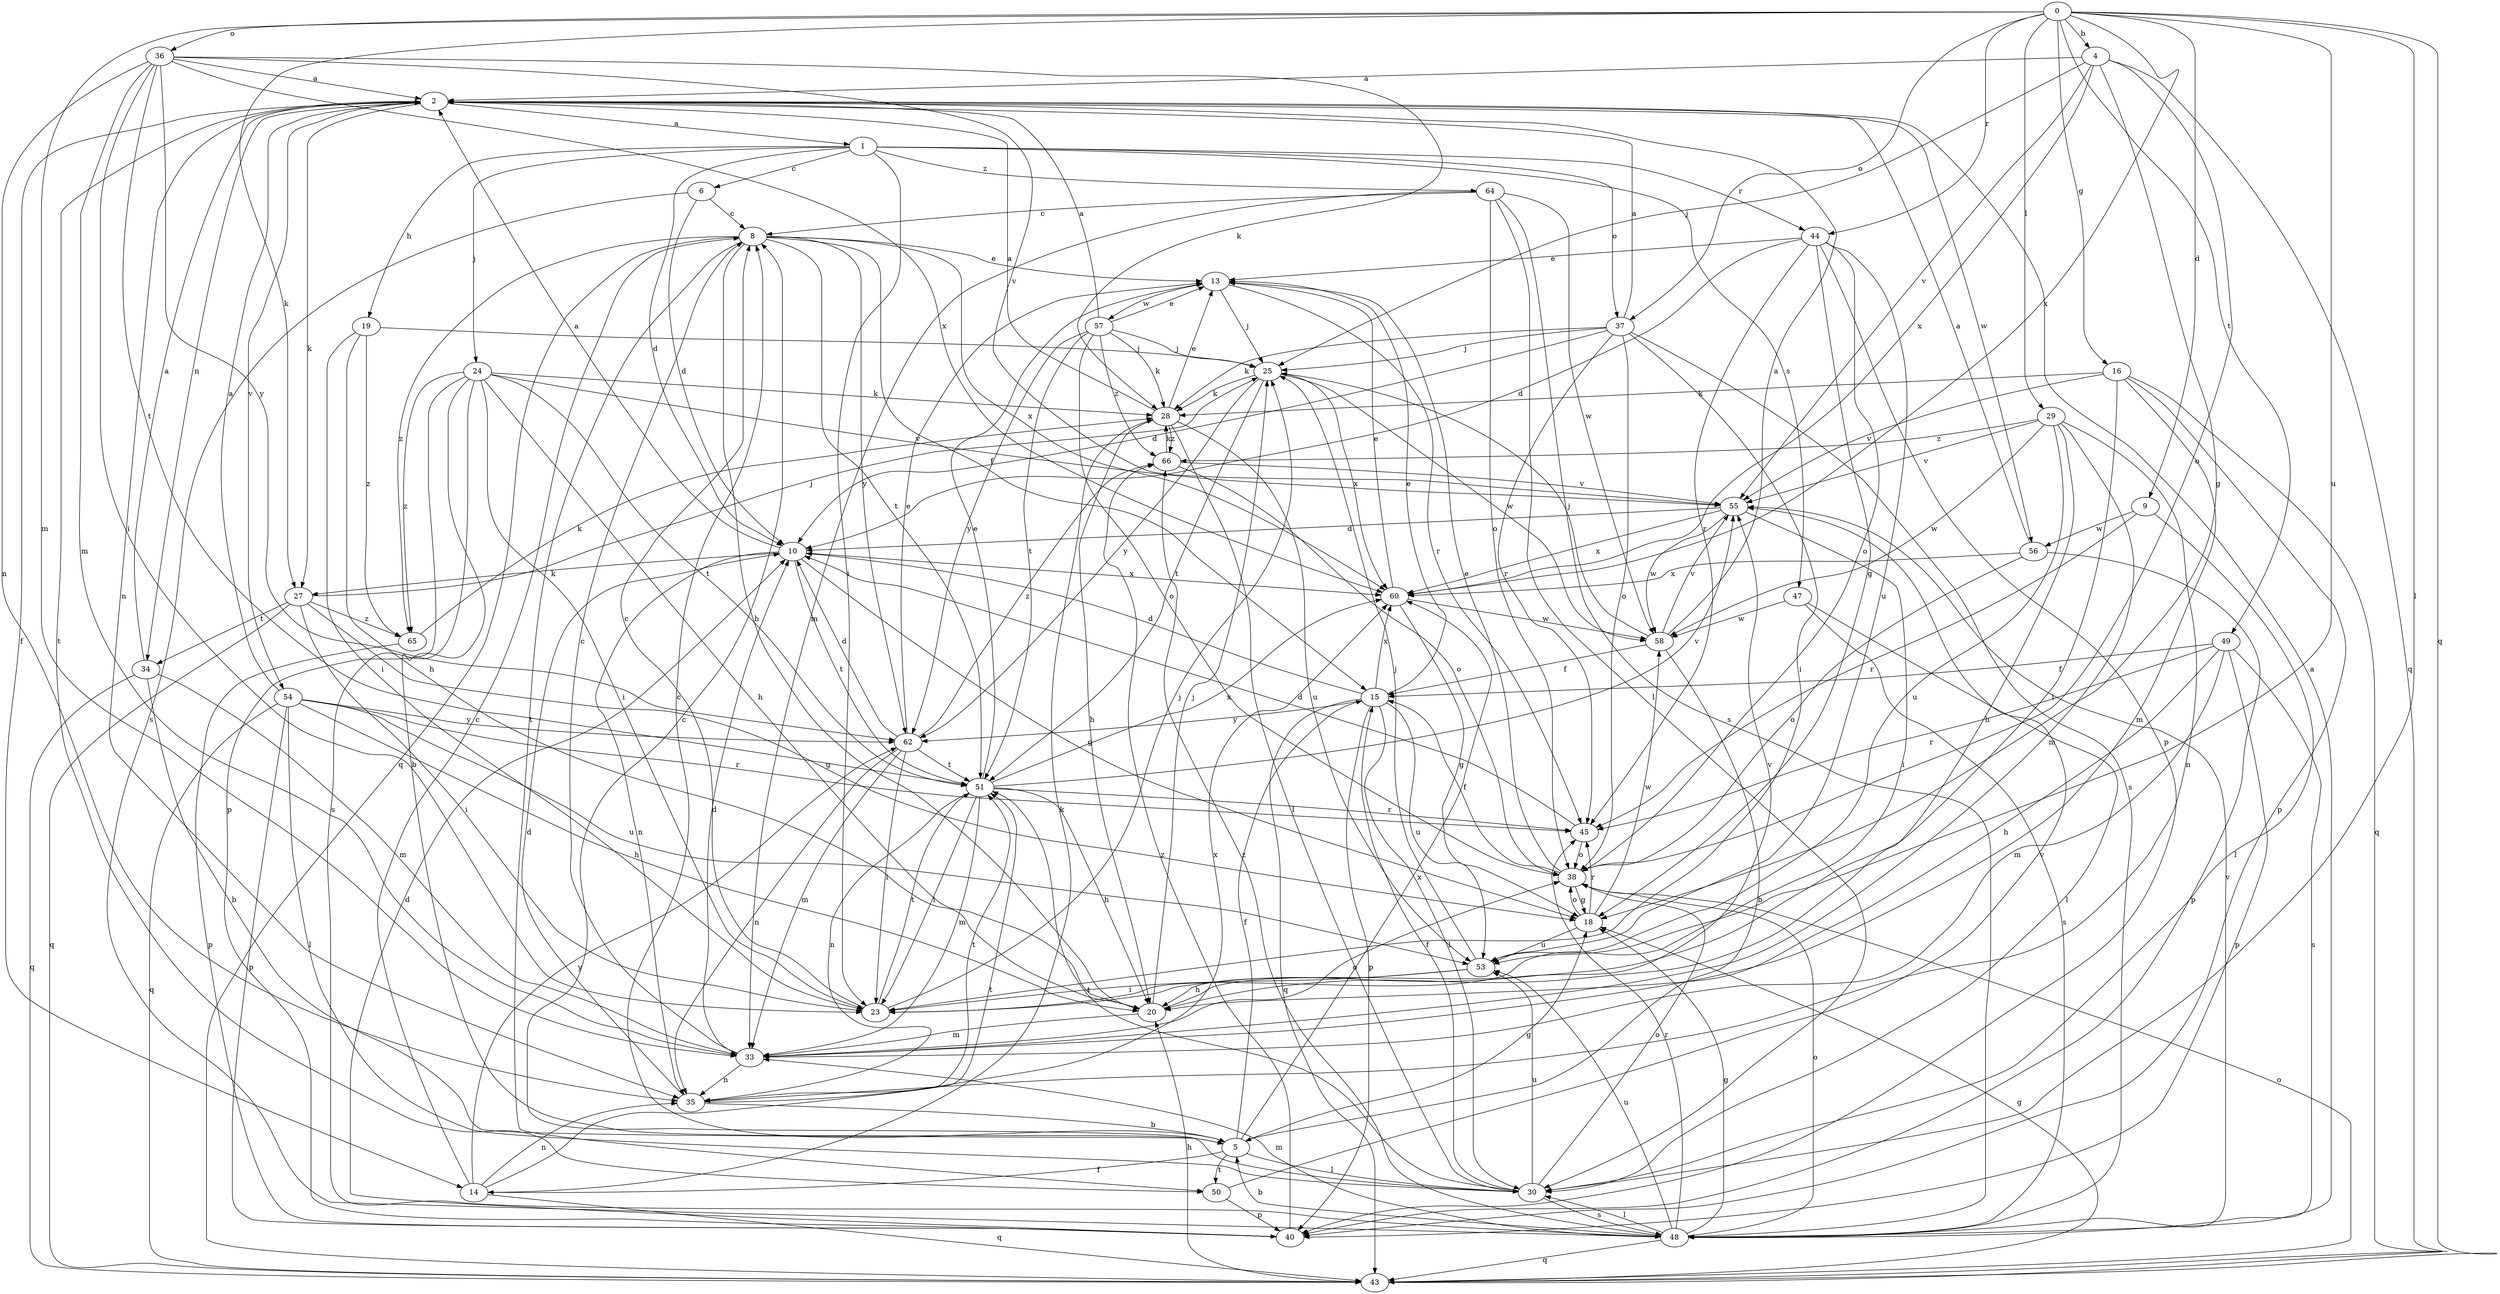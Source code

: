 strict digraph  {
0;
1;
2;
4;
5;
6;
8;
9;
10;
13;
14;
15;
16;
18;
19;
20;
23;
24;
25;
27;
28;
29;
30;
33;
34;
35;
36;
37;
38;
40;
43;
44;
45;
47;
48;
49;
50;
51;
53;
54;
55;
56;
57;
58;
60;
62;
64;
65;
66;
0 -> 4  [label=b];
0 -> 9  [label=d];
0 -> 16  [label=g];
0 -> 27  [label=k];
0 -> 29  [label=l];
0 -> 30  [label=l];
0 -> 33  [label=m];
0 -> 36  [label=o];
0 -> 37  [label=o];
0 -> 43  [label=q];
0 -> 44  [label=r];
0 -> 49  [label=t];
0 -> 53  [label=u];
0 -> 60  [label=x];
1 -> 6  [label=c];
1 -> 10  [label=d];
1 -> 19  [label=h];
1 -> 23  [label=i];
1 -> 24  [label=j];
1 -> 37  [label=o];
1 -> 44  [label=r];
1 -> 47  [label=s];
1 -> 64  [label=z];
2 -> 1  [label=a];
2 -> 14  [label=f];
2 -> 27  [label=k];
2 -> 34  [label=n];
2 -> 35  [label=n];
2 -> 50  [label=t];
2 -> 54  [label=v];
2 -> 56  [label=w];
4 -> 2  [label=a];
4 -> 18  [label=g];
4 -> 25  [label=j];
4 -> 38  [label=o];
4 -> 43  [label=q];
4 -> 55  [label=v];
4 -> 60  [label=x];
5 -> 8  [label=c];
5 -> 14  [label=f];
5 -> 15  [label=f];
5 -> 18  [label=g];
5 -> 30  [label=l];
5 -> 50  [label=t];
5 -> 60  [label=x];
6 -> 8  [label=c];
6 -> 10  [label=d];
6 -> 48  [label=s];
8 -> 13  [label=e];
8 -> 15  [label=f];
8 -> 20  [label=h];
8 -> 43  [label=q];
8 -> 50  [label=t];
8 -> 51  [label=t];
8 -> 60  [label=x];
8 -> 62  [label=y];
8 -> 65  [label=z];
9 -> 30  [label=l];
9 -> 45  [label=r];
9 -> 56  [label=w];
10 -> 2  [label=a];
10 -> 18  [label=g];
10 -> 27  [label=k];
10 -> 35  [label=n];
10 -> 51  [label=t];
10 -> 60  [label=x];
13 -> 25  [label=j];
13 -> 45  [label=r];
13 -> 57  [label=w];
14 -> 8  [label=c];
14 -> 28  [label=k];
14 -> 35  [label=n];
14 -> 43  [label=q];
14 -> 51  [label=t];
14 -> 62  [label=y];
15 -> 10  [label=d];
15 -> 13  [label=e];
15 -> 30  [label=l];
15 -> 40  [label=p];
15 -> 43  [label=q];
15 -> 53  [label=u];
15 -> 60  [label=x];
15 -> 62  [label=y];
16 -> 23  [label=i];
16 -> 28  [label=k];
16 -> 33  [label=m];
16 -> 40  [label=p];
16 -> 43  [label=q];
16 -> 55  [label=v];
18 -> 38  [label=o];
18 -> 45  [label=r];
18 -> 53  [label=u];
18 -> 58  [label=w];
19 -> 20  [label=h];
19 -> 23  [label=i];
19 -> 25  [label=j];
19 -> 65  [label=z];
20 -> 25  [label=j];
20 -> 33  [label=m];
20 -> 55  [label=v];
23 -> 8  [label=c];
23 -> 25  [label=j];
23 -> 51  [label=t];
24 -> 5  [label=b];
24 -> 20  [label=h];
24 -> 23  [label=i];
24 -> 28  [label=k];
24 -> 40  [label=p];
24 -> 48  [label=s];
24 -> 51  [label=t];
24 -> 55  [label=v];
24 -> 65  [label=z];
25 -> 28  [label=k];
25 -> 51  [label=t];
25 -> 58  [label=w];
25 -> 60  [label=x];
25 -> 62  [label=y];
27 -> 18  [label=g];
27 -> 23  [label=i];
27 -> 25  [label=j];
27 -> 43  [label=q];
27 -> 65  [label=z];
27 -> 34  [label=t];
28 -> 2  [label=a];
28 -> 13  [label=e];
28 -> 20  [label=h];
28 -> 30  [label=l];
28 -> 53  [label=u];
28 -> 66  [label=z];
29 -> 20  [label=h];
29 -> 33  [label=m];
29 -> 35  [label=n];
29 -> 53  [label=u];
29 -> 55  [label=v];
29 -> 58  [label=w];
29 -> 66  [label=z];
30 -> 8  [label=c];
30 -> 15  [label=f];
30 -> 38  [label=o];
30 -> 48  [label=s];
30 -> 51  [label=t];
30 -> 53  [label=u];
33 -> 8  [label=c];
33 -> 10  [label=d];
33 -> 35  [label=n];
33 -> 38  [label=o];
34 -> 2  [label=a];
34 -> 5  [label=b];
34 -> 33  [label=m];
34 -> 43  [label=q];
35 -> 5  [label=b];
35 -> 10  [label=d];
35 -> 51  [label=t];
35 -> 60  [label=x];
36 -> 2  [label=a];
36 -> 23  [label=i];
36 -> 28  [label=k];
36 -> 33  [label=m];
36 -> 35  [label=n];
36 -> 51  [label=t];
36 -> 55  [label=v];
36 -> 60  [label=x];
36 -> 62  [label=y];
37 -> 2  [label=a];
37 -> 10  [label=d];
37 -> 23  [label=i];
37 -> 25  [label=j];
37 -> 28  [label=k];
37 -> 38  [label=o];
37 -> 45  [label=r];
37 -> 48  [label=s];
38 -> 13  [label=e];
38 -> 15  [label=f];
38 -> 18  [label=g];
40 -> 10  [label=d];
40 -> 66  [label=z];
43 -> 18  [label=g];
43 -> 20  [label=h];
43 -> 38  [label=o];
44 -> 10  [label=d];
44 -> 13  [label=e];
44 -> 18  [label=g];
44 -> 38  [label=o];
44 -> 40  [label=p];
44 -> 45  [label=r];
44 -> 53  [label=u];
45 -> 10  [label=d];
45 -> 38  [label=o];
47 -> 30  [label=l];
47 -> 48  [label=s];
47 -> 58  [label=w];
48 -> 2  [label=a];
48 -> 5  [label=b];
48 -> 18  [label=g];
48 -> 30  [label=l];
48 -> 33  [label=m];
48 -> 38  [label=o];
48 -> 43  [label=q];
48 -> 45  [label=r];
48 -> 53  [label=u];
48 -> 55  [label=v];
48 -> 66  [label=z];
49 -> 15  [label=f];
49 -> 20  [label=h];
49 -> 33  [label=m];
49 -> 40  [label=p];
49 -> 45  [label=r];
49 -> 48  [label=s];
50 -> 40  [label=p];
50 -> 55  [label=v];
51 -> 13  [label=e];
51 -> 20  [label=h];
51 -> 23  [label=i];
51 -> 33  [label=m];
51 -> 35  [label=n];
51 -> 45  [label=r];
51 -> 55  [label=v];
51 -> 60  [label=x];
53 -> 20  [label=h];
53 -> 23  [label=i];
53 -> 25  [label=j];
54 -> 2  [label=a];
54 -> 20  [label=h];
54 -> 30  [label=l];
54 -> 40  [label=p];
54 -> 43  [label=q];
54 -> 45  [label=r];
54 -> 53  [label=u];
54 -> 62  [label=y];
55 -> 10  [label=d];
55 -> 23  [label=i];
55 -> 58  [label=w];
55 -> 60  [label=x];
56 -> 2  [label=a];
56 -> 38  [label=o];
56 -> 40  [label=p];
56 -> 60  [label=x];
57 -> 2  [label=a];
57 -> 13  [label=e];
57 -> 25  [label=j];
57 -> 28  [label=k];
57 -> 38  [label=o];
57 -> 51  [label=t];
57 -> 62  [label=y];
57 -> 66  [label=z];
58 -> 2  [label=a];
58 -> 5  [label=b];
58 -> 15  [label=f];
58 -> 25  [label=j];
58 -> 55  [label=v];
60 -> 13  [label=e];
60 -> 18  [label=g];
60 -> 58  [label=w];
62 -> 10  [label=d];
62 -> 13  [label=e];
62 -> 23  [label=i];
62 -> 33  [label=m];
62 -> 35  [label=n];
62 -> 51  [label=t];
62 -> 66  [label=z];
64 -> 8  [label=c];
64 -> 30  [label=l];
64 -> 33  [label=m];
64 -> 38  [label=o];
64 -> 48  [label=s];
64 -> 58  [label=w];
65 -> 28  [label=k];
65 -> 40  [label=p];
66 -> 28  [label=k];
66 -> 38  [label=o];
66 -> 55  [label=v];
}
